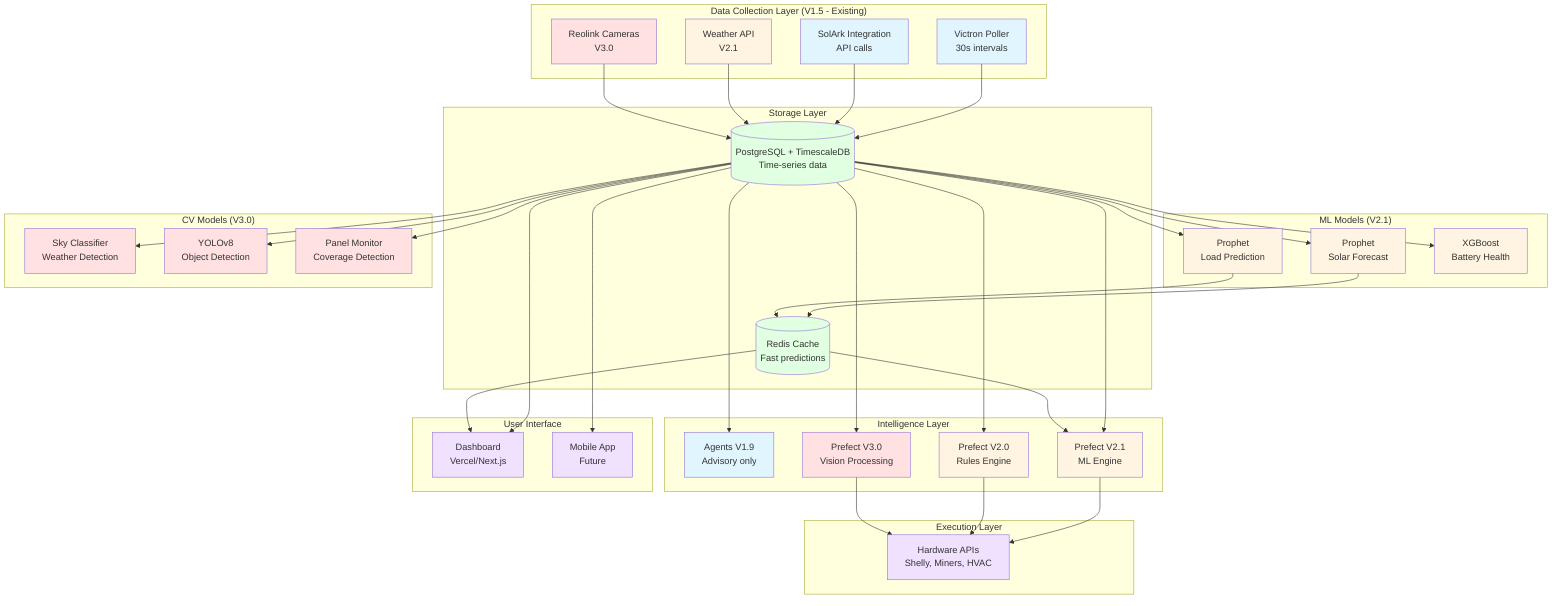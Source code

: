 graph TB
    subgraph "Data Collection Layer (V1.5 - Existing)"
        A[Victron Poller<br/>30s intervals]
        B[SolArk Integration<br/>API calls]
        C[Weather API<br/>V2.1]
        D[Reolink Cameras<br/>V3.0]
    end
    
    subgraph "Storage Layer"
        E[(PostgreSQL + TimescaleDB<br/>Time-series data)]
        F[(Redis Cache<br/>Fast predictions)]
    end
    
    subgraph "Intelligence Layer"
        G[Agents V1.9<br/>Advisory only]
        H[Prefect V2.0<br/>Rules Engine]
        I[Prefect V2.1<br/>ML Engine]
        J[Prefect V3.0<br/>Vision Processing]
    end
    
    subgraph "ML Models (V2.1)"
        K[Prophet<br/>Solar Forecast]
        L[Prophet<br/>Load Prediction]
        M[XGBoost<br/>Battery Health]
    end
    
    subgraph "CV Models (V3.0)"
        N[Sky Classifier<br/>Weather Detection]
        O[YOLOv8<br/>Object Detection]
        P[Panel Monitor<br/>Coverage Detection]
    end
    
    subgraph "Execution Layer"
        Q[Hardware APIs<br/>Shelly, Miners, HVAC]
    end
    
    subgraph "User Interface"
        R[Dashboard<br/>Vercel/Next.js]
        S[Mobile App<br/>Future]
    end
    
    A --> E
    B --> E
    C --> E
    D --> E
    
    E --> G
    E --> H
    E --> I
    E --> J
    
    E --> K
    E --> L
    E --> M
    E --> N
    E --> O
    E --> P
    
    K --> F
    L --> F
    
    F --> I
    
    I --> Q
    H --> Q
    J --> Q
    
    E --> R
    F --> R
    E --> S
    
    style A fill:#e1f5ff
    style B fill:#e1f5ff
    style C fill:#fff4e1
    style D fill:#ffe1e1
    style E fill:#e1ffe1
    style F fill:#e1ffe1
    style G fill:#e1f5ff
    style H fill:#fff4e1
    style I fill:#fff4e1
    style J fill:#ffe1e1
    style K fill:#fff4e1
    style L fill:#fff4e1
    style M fill:#fff4e1
    style N fill:#ffe1e1
    style O fill:#ffe1e1
    style P fill:#ffe1e1
    style Q fill:#f0e1ff
    style R fill:#f0e1ff
    style S fill:#f0e1ff